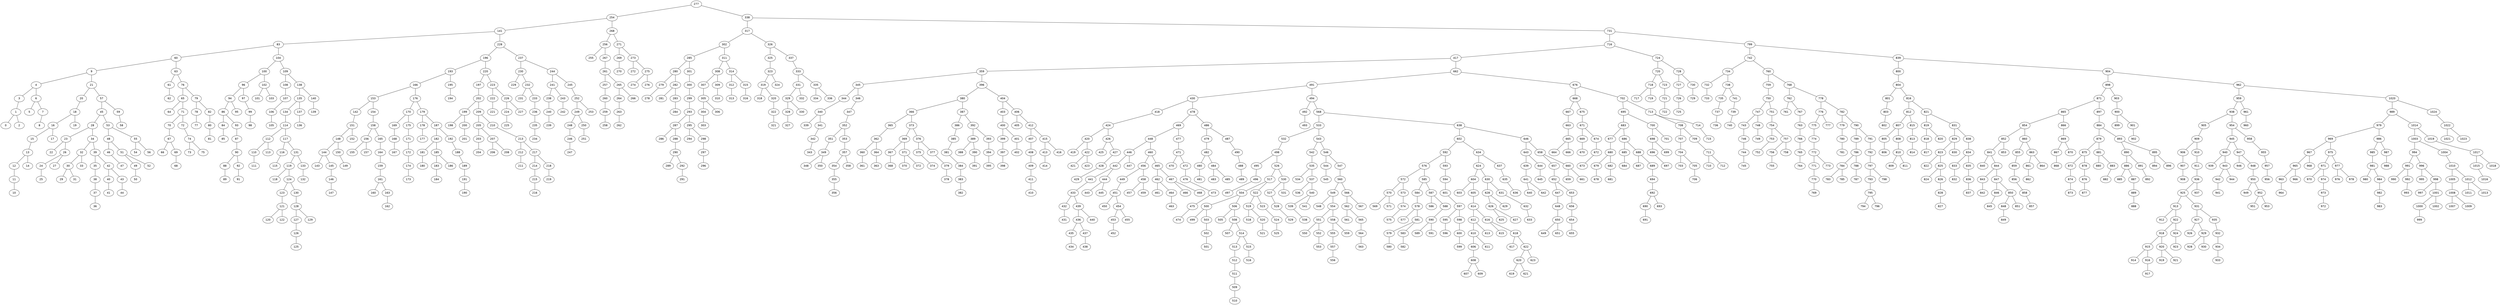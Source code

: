 graph BST {
    node [fontname="Helvetica"];
    277 [label="277"];
    277 -- 254;
    254 [label="254"];
    254 -- 141;
    141 [label="141"];
    141 -- 83;
    83 [label="83"];
    83 -- 60;
    60 [label="60"];
    60 -- 9;
    9 [label="9"];
    9 -- 4;
    4 [label="4"];
    4 -- 3;
    3 [label="3"];
    3 -- 1;
    1 [label="1"];
    1 -- 0;
    0 [label="0"];
    1 -- 2;
    2 [label="2"];
    4 -- 6;
    6 [label="6"];
    6 -- 5;
    5 [label="5"];
    6 -- 7;
    7 [label="7"];
    7 -- 8;
    8 [label="8"];
    9 -- 21;
    21 [label="21"];
    21 -- 20;
    20 [label="20"];
    20 -- 18;
    18 [label="18"];
    18 -- 16;
    16 [label="16"];
    16 -- 15;
    15 [label="15"];
    15 -- 13;
    13 [label="13"];
    13 -- 12;
    12 [label="12"];
    12 -- 11;
    11 [label="11"];
    11 -- 10;
    10 [label="10"];
    13 -- 14;
    14 [label="14"];
    16 -- 17;
    17 [label="17"];
    18 -- 19;
    19 [label="19"];
    21 -- 57;
    57 [label="57"];
    57 -- 45;
    45 [label="45"];
    45 -- 28;
    28 [label="28"];
    28 -- 23;
    23 [label="23"];
    23 -- 22;
    22 [label="22"];
    23 -- 26;
    26 [label="26"];
    26 -- 24;
    24 [label="24"];
    24 -- 25;
    25 [label="25"];
    26 -- 27;
    27 [label="27"];
    28 -- 34;
    34 [label="34"];
    34 -- 32;
    32 [label="32"];
    32 -- 30;
    30 [label="30"];
    30 -- 29;
    29 [label="29"];
    30 -- 31;
    31 [label="31"];
    32 -- 33;
    33 [label="33"];
    34 -- 39;
    39 [label="39"];
    39 -- 35;
    35 [label="35"];
    35 -- 38;
    38 [label="38"];
    38 -- 37;
    37 [label="37"];
    37 -- 36;
    36 [label="36"];
    39 -- 42;
    42 [label="42"];
    42 -- 40;
    40 [label="40"];
    40 -- 41;
    41 [label="41"];
    42 -- 43;
    43 [label="43"];
    43 -- 44;
    44 [label="44"];
    45 -- 53;
    53 [label="53"];
    53 -- 48;
    48 [label="48"];
    48 -- 46;
    46 [label="46"];
    46 -- 47;
    47 [label="47"];
    48 -- 51;
    51 [label="51"];
    51 -- 49;
    49 [label="49"];
    49 -- 50;
    50 [label="50"];
    51 -- 52;
    52 [label="52"];
    53 -- 55;
    55 [label="55"];
    55 -- 54;
    54 [label="54"];
    55 -- 56;
    56 [label="56"];
    57 -- 59;
    59 [label="59"];
    59 -- 58;
    58 [label="58"];
    60 -- 63;
    63 [label="63"];
    63 -- 61;
    61 [label="61"];
    61 -- 62;
    62 [label="62"];
    63 -- 76;
    76 [label="76"];
    76 -- 65;
    65 [label="65"];
    65 -- 64;
    64 [label="64"];
    65 -- 71;
    71 [label="71"];
    71 -- 70;
    70 [label="70"];
    70 -- 67;
    67 [label="67"];
    67 -- 66;
    66 [label="66"];
    67 -- 69;
    69 [label="69"];
    69 -- 68;
    68 [label="68"];
    71 -- 72;
    72 [label="72"];
    72 -- 74;
    74 [label="74"];
    74 -- 73;
    73 [label="73"];
    74 -- 75;
    75 [label="75"];
    76 -- 79;
    79 [label="79"];
    79 -- 78;
    78 [label="78"];
    78 -- 77;
    77 [label="77"];
    79 -- 82;
    82 [label="82"];
    82 -- 80;
    80 [label="80"];
    80 -- 81;
    81 [label="81"];
    83 -- 104;
    104 [label="104"];
    104 -- 100;
    100 [label="100"];
    100 -- 96;
    96 [label="96"];
    96 -- 94;
    94 [label="94"];
    94 -- 86;
    86 [label="86"];
    86 -- 84;
    84 [label="84"];
    84 -- 85;
    85 [label="85"];
    86 -- 93;
    93 [label="93"];
    93 -- 87;
    87 [label="87"];
    87 -- 90;
    90 [label="90"];
    90 -- 88;
    88 [label="88"];
    88 -- 89;
    89 [label="89"];
    90 -- 92;
    92 [label="92"];
    92 -- 91;
    91 [label="91"];
    94 -- 95;
    95 [label="95"];
    96 -- 97;
    97 [label="97"];
    97 -- 99;
    99 [label="99"];
    99 -- 98;
    98 [label="98"];
    100 -- 102;
    102 [label="102"];
    102 -- 101;
    101 [label="101"];
    102 -- 103;
    103 [label="103"];
    104 -- 109;
    109 [label="109"];
    109 -- 108;
    108 [label="108"];
    108 -- 107;
    107 [label="107"];
    107 -- 106;
    106 [label="106"];
    106 -- 105;
    105 [label="105"];
    109 -- 138;
    138 [label="138"];
    138 -- 135;
    135 [label="135"];
    135 -- 134;
    134 [label="134"];
    134 -- 114;
    114 [label="114"];
    114 -- 112;
    112 [label="112"];
    112 -- 110;
    110 [label="110"];
    110 -- 111;
    111 [label="111"];
    112 -- 113;
    113 [label="113"];
    114 -- 117;
    117 [label="117"];
    117 -- 116;
    116 [label="116"];
    116 -- 115;
    115 [label="115"];
    117 -- 131;
    131 [label="131"];
    131 -- 119;
    119 [label="119"];
    119 -- 118;
    118 [label="118"];
    119 -- 124;
    124 [label="124"];
    124 -- 123;
    123 [label="123"];
    123 -- 121;
    121 [label="121"];
    121 -- 120;
    120 [label="120"];
    121 -- 122;
    122 [label="122"];
    124 -- 130;
    130 [label="130"];
    130 -- 128;
    128 [label="128"];
    128 -- 127;
    127 [label="127"];
    127 -- 126;
    126 [label="126"];
    126 -- 125;
    125 [label="125"];
    128 -- 129;
    129 [label="129"];
    131 -- 133;
    133 [label="133"];
    133 -- 132;
    132 [label="132"];
    135 -- 137;
    137 [label="137"];
    137 -- 136;
    136 [label="136"];
    138 -- 140;
    140 [label="140"];
    140 -- 139;
    139 [label="139"];
    141 -- 228;
    228 [label="228"];
    228 -- 196;
    196 [label="196"];
    196 -- 193;
    193 [label="193"];
    193 -- 166;
    166 [label="166"];
    166 -- 153;
    153 [label="153"];
    153 -- 142;
    142 [label="142"];
    142 -- 151;
    151 [label="151"];
    151 -- 148;
    148 [label="148"];
    148 -- 144;
    144 [label="144"];
    144 -- 143;
    143 [label="143"];
    144 -- 145;
    145 [label="145"];
    145 -- 146;
    146 [label="146"];
    146 -- 147;
    147 [label="147"];
    148 -- 150;
    150 [label="150"];
    150 -- 149;
    149 [label="149"];
    151 -- 152;
    152 [label="152"];
    153 -- 154;
    154 [label="154"];
    154 -- 158;
    158 [label="158"];
    158 -- 156;
    156 [label="156"];
    156 -- 155;
    155 [label="155"];
    156 -- 157;
    157 [label="157"];
    158 -- 165;
    165 [label="165"];
    165 -- 164;
    164 [label="164"];
    164 -- 159;
    159 [label="159"];
    159 -- 161;
    161 [label="161"];
    161 -- 160;
    160 [label="160"];
    161 -- 163;
    163 [label="163"];
    163 -- 162;
    162 [label="162"];
    166 -- 176;
    176 [label="176"];
    176 -- 170;
    170 [label="170"];
    170 -- 169;
    169 [label="169"];
    169 -- 168;
    168 [label="168"];
    168 -- 167;
    167 [label="167"];
    170 -- 175;
    175 [label="175"];
    175 -- 171;
    171 [label="171"];
    171 -- 172;
    172 [label="172"];
    172 -- 174;
    174 [label="174"];
    174 -- 173;
    173 [label="173"];
    176 -- 179;
    179 [label="179"];
    179 -- 178;
    178 [label="178"];
    178 -- 177;
    177 [label="177"];
    179 -- 187;
    187 [label="187"];
    187 -- 182;
    182 [label="182"];
    182 -- 181;
    181 [label="181"];
    181 -- 180;
    180 [label="180"];
    182 -- 185;
    185 [label="185"];
    185 -- 183;
    183 [label="183"];
    183 -- 184;
    184 [label="184"];
    185 -- 186;
    186 [label="186"];
    187 -- 192;
    192 [label="192"];
    192 -- 188;
    188 [label="188"];
    188 -- 189;
    189 [label="189"];
    189 -- 191;
    191 [label="191"];
    191 -- 190;
    190 [label="190"];
    193 -- 195;
    195 [label="195"];
    195 -- 194;
    194 [label="194"];
    196 -- 220;
    220 [label="220"];
    220 -- 197;
    197 [label="197"];
    197 -- 202;
    202 [label="202"];
    202 -- 199;
    199 [label="199"];
    199 -- 198;
    198 [label="198"];
    199 -- 200;
    200 [label="200"];
    200 -- 201;
    201 [label="201"];
    202 -- 209;
    209 [label="209"];
    209 -- 205;
    205 [label="205"];
    205 -- 203;
    203 [label="203"];
    203 -- 204;
    204 [label="204"];
    205 -- 207;
    207 [label="207"];
    207 -- 206;
    206 [label="206"];
    207 -- 208;
    208 [label="208"];
    209 -- 210;
    210 [label="210"];
    210 -- 213;
    213 [label="213"];
    213 -- 212;
    212 [label="212"];
    212 -- 211;
    211 [label="211"];
    213 -- 217;
    217 [label="217"];
    217 -- 214;
    214 [label="214"];
    214 -- 215;
    215 [label="215"];
    215 -- 216;
    216 [label="216"];
    217 -- 218;
    218 [label="218"];
    218 -- 219;
    219 [label="219"];
    220 -- 223;
    223 [label="223"];
    223 -- 222;
    222 [label="222"];
    222 -- 221;
    221 [label="221"];
    223 -- 226;
    226 [label="226"];
    226 -- 224;
    224 [label="224"];
    224 -- 225;
    225 [label="225"];
    226 -- 227;
    227 [label="227"];
    228 -- 237;
    237 [label="237"];
    237 -- 230;
    230 [label="230"];
    230 -- 229;
    229 [label="229"];
    230 -- 232;
    232 [label="232"];
    232 -- 231;
    231 [label="231"];
    232 -- 233;
    233 [label="233"];
    233 -- 236;
    236 [label="236"];
    236 -- 235;
    235 [label="235"];
    235 -- 234;
    234 [label="234"];
    237 -- 244;
    244 [label="244"];
    244 -- 241;
    241 [label="241"];
    241 -- 238;
    238 [label="238"];
    238 -- 240;
    240 [label="240"];
    240 -- 239;
    239 [label="239"];
    241 -- 243;
    243 [label="243"];
    243 -- 242;
    242 [label="242"];
    244 -- 245;
    245 [label="245"];
    245 -- 252;
    252 [label="252"];
    252 -- 249;
    249 [label="249"];
    249 -- 248;
    248 [label="248"];
    248 -- 246;
    246 [label="246"];
    246 -- 247;
    247 [label="247"];
    249 -- 250;
    250 [label="250"];
    250 -- 251;
    251 [label="251"];
    252 -- 253;
    253 [label="253"];
    254 -- 268;
    268 [label="268"];
    268 -- 256;
    256 [label="256"];
    256 -- 255;
    255 [label="255"];
    256 -- 267;
    267 [label="267"];
    267 -- 261;
    261 [label="261"];
    261 -- 257;
    257 [label="257"];
    257 -- 260;
    260 [label="260"];
    260 -- 259;
    259 [label="259"];
    259 -- 258;
    258 [label="258"];
    261 -- 265;
    265 [label="265"];
    265 -- 264;
    264 [label="264"];
    264 -- 263;
    263 [label="263"];
    263 -- 262;
    262 [label="262"];
    265 -- 266;
    266 [label="266"];
    268 -- 271;
    271 [label="271"];
    271 -- 269;
    269 [label="269"];
    269 -- 270;
    270 [label="270"];
    271 -- 273;
    273 [label="273"];
    273 -- 272;
    272 [label="272"];
    273 -- 275;
    275 [label="275"];
    275 -- 274;
    274 [label="274"];
    275 -- 276;
    276 [label="276"];
    277 -- 338;
    338 [label="338"];
    338 -- 317;
    317 [label="317"];
    317 -- 302;
    302 [label="302"];
    302 -- 285;
    285 [label="285"];
    285 -- 280;
    280 [label="280"];
    280 -- 279;
    279 [label="279"];
    279 -- 278;
    278 [label="278"];
    280 -- 282;
    282 [label="282"];
    282 -- 281;
    281 [label="281"];
    282 -- 283;
    283 [label="283"];
    283 -- 284;
    284 [label="284"];
    285 -- 301;
    301 [label="301"];
    301 -- 300;
    300 [label="300"];
    300 -- 299;
    299 [label="299"];
    299 -- 293;
    293 [label="293"];
    293 -- 287;
    287 [label="287"];
    287 -- 286;
    286 [label="286"];
    287 -- 288;
    288 [label="288"];
    288 -- 290;
    290 [label="290"];
    290 -- 289;
    289 [label="289"];
    290 -- 292;
    292 [label="292"];
    292 -- 291;
    291 [label="291"];
    293 -- 295;
    295 [label="295"];
    295 -- 294;
    294 [label="294"];
    295 -- 298;
    298 [label="298"];
    298 -- 297;
    297 [label="297"];
    297 -- 296;
    296 [label="296"];
    302 -- 311;
    311 [label="311"];
    311 -- 308;
    308 [label="308"];
    308 -- 307;
    307 [label="307"];
    307 -- 305;
    305 [label="305"];
    305 -- 304;
    304 [label="304"];
    304 -- 303;
    303 [label="303"];
    305 -- 306;
    306 [label="306"];
    308 -- 309;
    309 [label="309"];
    309 -- 310;
    310 [label="310"];
    311 -- 314;
    314 [label="314"];
    314 -- 312;
    312 [label="312"];
    312 -- 313;
    313 [label="313"];
    314 -- 315;
    315 [label="315"];
    315 -- 316;
    316 [label="316"];
    317 -- 326;
    326 [label="326"];
    326 -- 325;
    325 [label="325"];
    325 -- 323;
    323 [label="323"];
    323 -- 319;
    319 [label="319"];
    319 -- 318;
    318 [label="318"];
    319 -- 320;
    320 [label="320"];
    320 -- 322;
    322 [label="322"];
    322 -- 321;
    321 [label="321"];
    323 -- 324;
    324 [label="324"];
    326 -- 337;
    337 [label="337"];
    337 -- 333;
    333 [label="333"];
    333 -- 331;
    331 [label="331"];
    331 -- 329;
    329 [label="329"];
    329 -- 328;
    328 [label="328"];
    328 -- 327;
    327 [label="327"];
    329 -- 330;
    330 [label="330"];
    331 -- 332;
    332 [label="332"];
    333 -- 335;
    335 [label="335"];
    335 -- 334;
    334 [label="334"];
    335 -- 336;
    336 [label="336"];
    338 -- 731;
    731 [label="731"];
    731 -- 716;
    716 [label="716"];
    716 -- 417;
    417 [label="417"];
    417 -- 359;
    359 [label="359"];
    359 -- 345;
    345 [label="345"];
    345 -- 344;
    344 [label="344"];
    344 -- 340;
    340 [label="340"];
    340 -- 339;
    339 [label="339"];
    340 -- 341;
    341 [label="341"];
    341 -- 342;
    342 [label="342"];
    342 -- 343;
    343 [label="343"];
    345 -- 346;
    346 [label="346"];
    346 -- 347;
    347 [label="347"];
    347 -- 352;
    352 [label="352"];
    352 -- 351;
    351 [label="351"];
    351 -- 349;
    349 [label="349"];
    349 -- 348;
    348 [label="348"];
    349 -- 350;
    350 [label="350"];
    352 -- 353;
    353 [label="353"];
    353 -- 357;
    357 [label="357"];
    357 -- 354;
    354 [label="354"];
    354 -- 355;
    355 [label="355"];
    355 -- 356;
    356 [label="356"];
    357 -- 358;
    358 [label="358"];
    359 -- 396;
    396 [label="396"];
    396 -- 380;
    380 [label="380"];
    380 -- 366;
    366 [label="366"];
    366 -- 365;
    365 [label="365"];
    365 -- 362;
    362 [label="362"];
    362 -- 360;
    360 [label="360"];
    360 -- 361;
    361 [label="361"];
    362 -- 364;
    364 [label="364"];
    364 -- 363;
    363 [label="363"];
    366 -- 373;
    373 [label="373"];
    373 -- 369;
    369 [label="369"];
    369 -- 367;
    367 [label="367"];
    367 -- 368;
    368 [label="368"];
    369 -- 371;
    371 [label="371"];
    371 -- 370;
    370 [label="370"];
    371 -- 372;
    372 [label="372"];
    373 -- 376;
    376 [label="376"];
    376 -- 375;
    375 [label="375"];
    375 -- 374;
    374 [label="374"];
    376 -- 377;
    377 [label="377"];
    377 -- 379;
    379 [label="379"];
    379 -- 378;
    378 [label="378"];
    380 -- 387;
    387 [label="387"];
    387 -- 386;
    386 [label="386"];
    386 -- 385;
    385 [label="385"];
    385 -- 381;
    381 [label="381"];
    381 -- 384;
    384 [label="384"];
    384 -- 383;
    383 [label="383"];
    383 -- 382;
    382 [label="382"];
    387 -- 392;
    392 [label="392"];
    392 -- 389;
    389 [label="389"];
    389 -- 388;
    388 [label="388"];
    389 -- 390;
    390 [label="390"];
    390 -- 391;
    391 [label="391"];
    392 -- 393;
    393 [label="393"];
    393 -- 394;
    394 [label="394"];
    394 -- 395;
    395 [label="395"];
    396 -- 404;
    404 [label="404"];
    404 -- 403;
    403 [label="403"];
    403 -- 400;
    400 [label="400"];
    400 -- 399;
    399 [label="399"];
    399 -- 397;
    397 [label="397"];
    397 -- 398;
    398 [label="398"];
    400 -- 401;
    401 [label="401"];
    401 -- 402;
    402 [label="402"];
    404 -- 406;
    406 [label="406"];
    406 -- 405;
    405 [label="405"];
    406 -- 412;
    412 [label="412"];
    412 -- 407;
    407 [label="407"];
    407 -- 408;
    408 [label="408"];
    408 -- 409;
    409 [label="409"];
    409 -- 411;
    411 [label="411"];
    411 -- 410;
    410 [label="410"];
    412 -- 415;
    415 [label="415"];
    415 -- 413;
    413 [label="413"];
    413 -- 414;
    414 [label="414"];
    415 -- 416;
    416 [label="416"];
    417 -- 662;
    662 [label="662"];
    662 -- 491;
    491 [label="491"];
    491 -- 430;
    430 [label="430"];
    430 -- 418;
    418 [label="418"];
    418 -- 424;
    424 [label="424"];
    424 -- 420;
    420 [label="420"];
    420 -- 419;
    419 [label="419"];
    420 -- 422;
    422 [label="422"];
    422 -- 421;
    421 [label="421"];
    422 -- 423;
    423 [label="423"];
    424 -- 426;
    426 [label="426"];
    426 -- 425;
    425 [label="425"];
    426 -- 427;
    427 [label="427"];
    427 -- 428;
    428 [label="428"];
    428 -- 429;
    429 [label="429"];
    430 -- 478;
    478 [label="478"];
    478 -- 469;
    469 [label="469"];
    469 -- 448;
    448 [label="448"];
    448 -- 446;
    446 [label="446"];
    446 -- 442;
    442 [label="442"];
    442 -- 441;
    441 [label="441"];
    441 -- 433;
    433 [label="433"];
    433 -- 432;
    432 [label="432"];
    432 -- 431;
    431 [label="431"];
    433 -- 439;
    439 [label="439"];
    439 -- 436;
    436 [label="436"];
    436 -- 435;
    435 [label="435"];
    435 -- 434;
    434 [label="434"];
    436 -- 437;
    437 [label="437"];
    437 -- 438;
    438 [label="438"];
    439 -- 440;
    440 [label="440"];
    442 -- 444;
    444 [label="444"];
    444 -- 443;
    443 [label="443"];
    444 -- 445;
    445 [label="445"];
    446 -- 447;
    447 [label="447"];
    448 -- 460;
    460 [label="460"];
    460 -- 456;
    456 [label="456"];
    456 -- 449;
    449 [label="449"];
    449 -- 451;
    451 [label="451"];
    451 -- 450;
    450 [label="450"];
    451 -- 454;
    454 [label="454"];
    454 -- 453;
    453 [label="453"];
    453 -- 452;
    452 [label="452"];
    454 -- 455;
    455 [label="455"];
    456 -- 458;
    458 [label="458"];
    458 -- 457;
    457 [label="457"];
    458 -- 459;
    459 [label="459"];
    460 -- 465;
    465 [label="465"];
    465 -- 462;
    462 [label="462"];
    462 -- 461;
    461 [label="461"];
    462 -- 464;
    464 [label="464"];
    464 -- 463;
    463 [label="463"];
    465 -- 467;
    467 [label="467"];
    467 -- 466;
    466 [label="466"];
    467 -- 468;
    468 [label="468"];
    469 -- 477;
    477 [label="477"];
    477 -- 471;
    471 [label="471"];
    471 -- 470;
    470 [label="470"];
    471 -- 472;
    472 [label="472"];
    472 -- 476;
    476 [label="476"];
    476 -- 473;
    473 [label="473"];
    473 -- 475;
    475 [label="475"];
    475 -- 474;
    474 [label="474"];
    478 -- 486;
    486 [label="486"];
    486 -- 479;
    479 [label="479"];
    479 -- 482;
    482 [label="482"];
    482 -- 480;
    480 [label="480"];
    480 -- 481;
    481 [label="481"];
    482 -- 484;
    484 [label="484"];
    484 -- 483;
    483 [label="483"];
    484 -- 485;
    485 [label="485"];
    486 -- 487;
    487 [label="487"];
    487 -- 490;
    490 [label="490"];
    490 -- 488;
    488 [label="488"];
    488 -- 489;
    489 [label="489"];
    491 -- 494;
    494 [label="494"];
    494 -- 492;
    492 [label="492"];
    492 -- 493;
    493 [label="493"];
    494 -- 568;
    568 [label="568"];
    568 -- 533;
    533 [label="533"];
    533 -- 532;
    532 [label="532"];
    532 -- 498;
    498 [label="498"];
    498 -- 495;
    495 [label="495"];
    495 -- 496;
    496 [label="496"];
    496 -- 497;
    497 [label="497"];
    498 -- 526;
    526 [label="526"];
    526 -- 517;
    517 [label="517"];
    517 -- 504;
    504 [label="504"];
    504 -- 500;
    500 [label="500"];
    500 -- 499;
    499 [label="499"];
    500 -- 503;
    503 [label="503"];
    503 -- 502;
    502 [label="502"];
    502 -- 501;
    501 [label="501"];
    504 -- 506;
    506 [label="506"];
    506 -- 505;
    505 [label="505"];
    506 -- 508;
    508 [label="508"];
    508 -- 507;
    507 [label="507"];
    508 -- 514;
    514 [label="514"];
    514 -- 513;
    513 [label="513"];
    513 -- 512;
    512 [label="512"];
    512 -- 511;
    511 [label="511"];
    511 -- 509;
    509 [label="509"];
    509 -- 510;
    510 [label="510"];
    514 -- 515;
    515 [label="515"];
    515 -- 516;
    516 [label="516"];
    517 -- 522;
    522 [label="522"];
    522 -- 519;
    519 [label="519"];
    519 -- 518;
    518 [label="518"];
    519 -- 520;
    520 [label="520"];
    520 -- 521;
    521 [label="521"];
    522 -- 523;
    523 [label="523"];
    523 -- 524;
    524 [label="524"];
    524 -- 525;
    525 [label="525"];
    526 -- 530;
    530 [label="530"];
    530 -- 527;
    527 [label="527"];
    527 -- 528;
    528 [label="528"];
    528 -- 529;
    529 [label="529"];
    530 -- 531;
    531 [label="531"];
    533 -- 543;
    543 [label="543"];
    543 -- 542;
    542 [label="542"];
    542 -- 535;
    535 [label="535"];
    535 -- 534;
    534 [label="534"];
    535 -- 537;
    537 [label="537"];
    537 -- 536;
    536 [label="536"];
    537 -- 540;
    540 [label="540"];
    540 -- 539;
    539 [label="539"];
    539 -- 538;
    538 [label="538"];
    540 -- 541;
    541 [label="541"];
    543 -- 546;
    546 [label="546"];
    546 -- 544;
    544 [label="544"];
    544 -- 545;
    545 [label="545"];
    546 -- 547;
    547 [label="547"];
    547 -- 560;
    560 [label="560"];
    560 -- 549;
    549 [label="549"];
    549 -- 548;
    548 [label="548"];
    549 -- 554;
    554 [label="554"];
    554 -- 551;
    551 [label="551"];
    551 -- 550;
    550 [label="550"];
    551 -- 552;
    552 [label="552"];
    552 -- 553;
    553 [label="553"];
    554 -- 558;
    558 [label="558"];
    558 -- 555;
    555 [label="555"];
    555 -- 557;
    557 [label="557"];
    557 -- 556;
    556 [label="556"];
    558 -- 559;
    559 [label="559"];
    560 -- 566;
    566 [label="566"];
    566 -- 562;
    562 [label="562"];
    562 -- 561;
    561 [label="561"];
    562 -- 565;
    565 [label="565"];
    565 -- 564;
    564 [label="564"];
    564 -- 563;
    563 [label="563"];
    566 -- 567;
    567 [label="567"];
    568 -- 638;
    638 [label="638"];
    638 -- 602;
    602 [label="602"];
    602 -- 592;
    592 [label="592"];
    592 -- 576;
    576 [label="576"];
    576 -- 572;
    572 [label="572"];
    572 -- 570;
    570 [label="570"];
    570 -- 569;
    569 [label="569"];
    570 -- 571;
    571 [label="571"];
    572 -- 573;
    573 [label="573"];
    573 -- 574;
    574 [label="574"];
    574 -- 575;
    575 [label="575"];
    576 -- 585;
    585 [label="585"];
    585 -- 584;
    584 [label="584"];
    584 -- 578;
    578 [label="578"];
    578 -- 577;
    577 [label="577"];
    578 -- 581;
    581 [label="581"];
    581 -- 579;
    579 [label="579"];
    579 -- 580;
    580 [label="580"];
    581 -- 583;
    583 [label="583"];
    583 -- 582;
    582 [label="582"];
    585 -- 587;
    587 [label="587"];
    587 -- 586;
    586 [label="586"];
    587 -- 588;
    588 [label="588"];
    588 -- 590;
    590 [label="590"];
    590 -- 589;
    589 [label="589"];
    590 -- 591;
    591 [label="591"];
    592 -- 593;
    593 [label="593"];
    593 -- 594;
    594 [label="594"];
    594 -- 601;
    601 [label="601"];
    601 -- 597;
    597 [label="597"];
    597 -- 595;
    595 [label="595"];
    595 -- 596;
    596 [label="596"];
    597 -- 598;
    598 [label="598"];
    598 -- 600;
    600 [label="600"];
    600 -- 599;
    599 [label="599"];
    602 -- 634;
    634 [label="634"];
    634 -- 624;
    624 [label="624"];
    624 -- 604;
    604 [label="604"];
    604 -- 603;
    603 [label="603"];
    604 -- 605;
    605 [label="605"];
    605 -- 614;
    614 [label="614"];
    614 -- 612;
    612 [label="612"];
    612 -- 610;
    610 [label="610"];
    610 -- 606;
    606 [label="606"];
    606 -- 608;
    608 [label="608"];
    608 -- 607;
    607 [label="607"];
    608 -- 609;
    609 [label="609"];
    610 -- 611;
    611 [label="611"];
    612 -- 613;
    613 [label="613"];
    614 -- 616;
    616 [label="616"];
    616 -- 615;
    615 [label="615"];
    616 -- 618;
    618 [label="618"];
    618 -- 617;
    617 [label="617"];
    618 -- 622;
    622 [label="622"];
    622 -- 620;
    620 [label="620"];
    620 -- 619;
    619 [label="619"];
    620 -- 621;
    621 [label="621"];
    622 -- 623;
    623 [label="623"];
    624 -- 630;
    630 [label="630"];
    630 -- 628;
    628 [label="628"];
    628 -- 626;
    626 [label="626"];
    626 -- 625;
    625 [label="625"];
    626 -- 627;
    627 [label="627"];
    628 -- 629;
    629 [label="629"];
    630 -- 631;
    631 [label="631"];
    631 -- 632;
    632 [label="632"];
    632 -- 633;
    633 [label="633"];
    634 -- 637;
    637 [label="637"];
    637 -- 635;
    635 [label="635"];
    635 -- 636;
    636 [label="636"];
    638 -- 646;
    646 [label="646"];
    646 -- 643;
    643 [label="643"];
    643 -- 639;
    639 [label="639"];
    639 -- 641;
    641 [label="641"];
    641 -- 640;
    640 [label="640"];
    641 -- 642;
    642 [label="642"];
    643 -- 644;
    644 [label="644"];
    644 -- 645;
    645 [label="645"];
    646 -- 658;
    658 [label="658"];
    658 -- 657;
    657 [label="657"];
    657 -- 652;
    652 [label="652"];
    652 -- 647;
    647 [label="647"];
    647 -- 648;
    648 [label="648"];
    648 -- 650;
    650 [label="650"];
    650 -- 649;
    649 [label="649"];
    650 -- 651;
    651 [label="651"];
    652 -- 653;
    653 [label="653"];
    653 -- 656;
    656 [label="656"];
    656 -- 654;
    654 [label="654"];
    654 -- 655;
    655 [label="655"];
    658 -- 660;
    660 [label="660"];
    660 -- 659;
    659 [label="659"];
    660 -- 661;
    661 [label="661"];
    662 -- 676;
    676 [label="676"];
    676 -- 668;
    668 [label="668"];
    668 -- 667;
    667 [label="667"];
    667 -- 663;
    663 [label="663"];
    663 -- 665;
    665 [label="665"];
    665 -- 664;
    664 [label="664"];
    665 -- 666;
    666 [label="666"];
    668 -- 675;
    675 [label="675"];
    675 -- 671;
    671 [label="671"];
    671 -- 669;
    669 [label="669"];
    669 -- 670;
    670 [label="670"];
    671 -- 674;
    674 [label="674"];
    674 -- 672;
    672 [label="672"];
    672 -- 673;
    673 [label="673"];
    676 -- 702;
    702 [label="702"];
    702 -- 695;
    695 [label="695"];
    695 -- 683;
    683 [label="683"];
    683 -- 677;
    677 [label="677"];
    677 -- 680;
    680 [label="680"];
    680 -- 679;
    679 [label="679"];
    679 -- 678;
    678 [label="678"];
    680 -- 682;
    682 [label="682"];
    682 -- 681;
    681 [label="681"];
    683 -- 686;
    686 [label="686"];
    686 -- 685;
    685 [label="685"];
    685 -- 684;
    684 [label="684"];
    686 -- 688;
    688 [label="688"];
    688 -- 687;
    687 [label="687"];
    688 -- 689;
    689 [label="689"];
    689 -- 694;
    694 [label="694"];
    694 -- 692;
    692 [label="692"];
    692 -- 690;
    690 [label="690"];
    690 -- 691;
    691 [label="691"];
    692 -- 693;
    693 [label="693"];
    695 -- 700;
    700 [label="700"];
    700 -- 698;
    698 [label="698"];
    698 -- 696;
    696 [label="696"];
    696 -- 697;
    697 [label="697"];
    698 -- 699;
    699 [label="699"];
    700 -- 701;
    701 [label="701"];
    702 -- 713;
    713 [label="713"];
    713 -- 708;
    708 [label="708"];
    708 -- 707;
    707 [label="707"];
    707 -- 704;
    704 [label="704"];
    704 -- 703;
    703 [label="703"];
    704 -- 705;
    705 [label="705"];
    705 -- 706;
    706 [label="706"];
    708 -- 709;
    709 [label="709"];
    709 -- 711;
    711 [label="711"];
    711 -- 710;
    710 [label="710"];
    711 -- 712;
    712 [label="712"];
    713 -- 714;
    714 [label="714"];
    714 -- 715;
    715 [label="715"];
    716 -- 724;
    724 [label="724"];
    724 -- 720;
    720 [label="720"];
    720 -- 718;
    718 [label="718"];
    718 -- 717;
    717 [label="717"];
    718 -- 719;
    719 [label="719"];
    720 -- 723;
    723 [label="723"];
    723 -- 721;
    721 [label="721"];
    721 -- 722;
    722 [label="722"];
    724 -- 728;
    728 [label="728"];
    728 -- 727;
    727 [label="727"];
    727 -- 726;
    726 [label="726"];
    726 -- 725;
    725 [label="725"];
    728 -- 730;
    730 [label="730"];
    730 -- 729;
    729 [label="729"];
    731 -- 799;
    799 [label="799"];
    799 -- 742;
    742 [label="742"];
    742 -- 734;
    734 [label="734"];
    734 -- 732;
    732 [label="732"];
    732 -- 733;
    733 [label="733"];
    734 -- 738;
    738 [label="738"];
    738 -- 735;
    735 [label="735"];
    735 -- 737;
    737 [label="737"];
    737 -- 736;
    736 [label="736"];
    738 -- 741;
    741 [label="741"];
    741 -- 739;
    739 [label="739"];
    739 -- 740;
    740 [label="740"];
    742 -- 760;
    760 [label="760"];
    760 -- 759;
    759 [label="759"];
    759 -- 750;
    750 [label="750"];
    750 -- 747;
    747 [label="747"];
    747 -- 743;
    743 [label="743"];
    743 -- 746;
    746 [label="746"];
    746 -- 744;
    744 [label="744"];
    744 -- 745;
    745 [label="745"];
    747 -- 748;
    748 [label="748"];
    748 -- 749;
    749 [label="749"];
    750 -- 751;
    751 [label="751"];
    751 -- 754;
    754 [label="754"];
    754 -- 753;
    753 [label="753"];
    753 -- 752;
    752 [label="752"];
    754 -- 757;
    757 [label="757"];
    757 -- 756;
    756 [label="756"];
    756 -- 755;
    755 [label="755"];
    757 -- 758;
    758 [label="758"];
    760 -- 768;
    768 [label="768"];
    768 -- 762;
    762 [label="762"];
    762 -- 761;
    761 [label="761"];
    762 -- 767;
    767 [label="767"];
    767 -- 763;
    763 [label="763"];
    763 -- 766;
    766 [label="766"];
    766 -- 765;
    765 [label="765"];
    765 -- 764;
    764 [label="764"];
    768 -- 778;
    778 [label="778"];
    778 -- 776;
    776 [label="776"];
    776 -- 775;
    775 [label="775"];
    775 -- 774;
    774 [label="774"];
    774 -- 772;
    772 [label="772"];
    772 -- 771;
    771 [label="771"];
    771 -- 770;
    770 [label="770"];
    770 -- 769;
    769 [label="769"];
    772 -- 773;
    773 [label="773"];
    776 -- 777;
    777 [label="777"];
    778 -- 782;
    782 [label="782"];
    782 -- 779;
    779 [label="779"];
    779 -- 780;
    780 [label="780"];
    780 -- 781;
    781 [label="781"];
    782 -- 790;
    790 [label="790"];
    790 -- 789;
    789 [label="789"];
    789 -- 786;
    786 [label="786"];
    786 -- 784;
    784 [label="784"];
    784 -- 783;
    783 [label="783"];
    784 -- 785;
    785 [label="785"];
    786 -- 788;
    788 [label="788"];
    788 -- 787;
    787 [label="787"];
    790 -- 791;
    791 [label="791"];
    791 -- 792;
    792 [label="792"];
    792 -- 797;
    797 [label="797"];
    797 -- 793;
    793 [label="793"];
    793 -- 795;
    795 [label="795"];
    795 -- 794;
    794 [label="794"];
    795 -- 796;
    796 [label="796"];
    797 -- 798;
    798 [label="798"];
    799 -- 839;
    839 [label="839"];
    839 -- 800;
    800 [label="800"];
    800 -- 804;
    804 [label="804"];
    804 -- 801;
    801 [label="801"];
    801 -- 803;
    803 [label="803"];
    803 -- 802;
    802 [label="802"];
    804 -- 816;
    816 [label="816"];
    816 -- 812;
    812 [label="812"];
    812 -- 807;
    807 [label="807"];
    807 -- 805;
    805 [label="805"];
    805 -- 806;
    806 [label="806"];
    807 -- 808;
    808 [label="808"];
    808 -- 810;
    810 [label="810"];
    810 -- 809;
    809 [label="809"];
    810 -- 811;
    811 [label="811"];
    812 -- 815;
    815 [label="815"];
    815 -- 813;
    813 [label="813"];
    813 -- 814;
    814 [label="814"];
    816 -- 821;
    821 [label="821"];
    821 -- 819;
    819 [label="819"];
    819 -- 818;
    818 [label="818"];
    818 -- 817;
    817 [label="817"];
    819 -- 820;
    820 [label="820"];
    821 -- 831;
    831 [label="831"];
    831 -- 829;
    829 [label="829"];
    829 -- 823;
    823 [label="823"];
    823 -- 822;
    822 [label="822"];
    823 -- 825;
    825 [label="825"];
    825 -- 824;
    824 [label="824"];
    825 -- 826;
    826 [label="826"];
    826 -- 828;
    828 [label="828"];
    828 -- 827;
    827 [label="827"];
    829 -- 830;
    830 [label="830"];
    831 -- 838;
    838 [label="838"];
    838 -- 834;
    834 [label="834"];
    834 -- 833;
    833 [label="833"];
    833 -- 832;
    832 [label="832"];
    834 -- 835;
    835 [label="835"];
    835 -- 836;
    836 [label="836"];
    836 -- 837;
    837 [label="837"];
    839 -- 904;
    904 [label="904"];
    904 -- 898;
    898 [label="898"];
    898 -- 871;
    871 [label="871"];
    871 -- 865;
    865 [label="865"];
    865 -- 854;
    854 [label="854"];
    854 -- 852;
    852 [label="852"];
    852 -- 841;
    841 [label="841"];
    841 -- 840;
    840 [label="840"];
    841 -- 844;
    844 [label="844"];
    844 -- 843;
    843 [label="843"];
    843 -- 842;
    842 [label="842"];
    844 -- 847;
    847 [label="847"];
    847 -- 846;
    846 [label="846"];
    846 -- 845;
    845 [label="845"];
    847 -- 850;
    850 [label="850"];
    850 -- 848;
    848 [label="848"];
    848 -- 849;
    849 [label="849"];
    850 -- 851;
    851 [label="851"];
    852 -- 853;
    853 [label="853"];
    854 -- 860;
    860 [label="860"];
    860 -- 855;
    855 [label="855"];
    855 -- 859;
    859 [label="859"];
    859 -- 856;
    856 [label="856"];
    856 -- 858;
    858 [label="858"];
    858 -- 857;
    857 [label="857"];
    860 -- 863;
    863 [label="863"];
    863 -- 861;
    861 [label="861"];
    861 -- 862;
    862 [label="862"];
    863 -- 864;
    864 [label="864"];
    865 -- 866;
    866 [label="866"];
    866 -- 869;
    869 [label="869"];
    869 -- 867;
    867 [label="867"];
    867 -- 868;
    868 [label="868"];
    869 -- 870;
    870 [label="870"];
    871 -- 897;
    897 [label="897"];
    897 -- 884;
    884 [label="884"];
    884 -- 879;
    879 [label="879"];
    879 -- 875;
    875 [label="875"];
    875 -- 872;
    872 [label="872"];
    872 -- 874;
    874 [label="874"];
    874 -- 873;
    873 [label="873"];
    875 -- 878;
    878 [label="878"];
    878 -- 876;
    876 [label="876"];
    876 -- 877;
    877 [label="877"];
    879 -- 881;
    881 [label="881"];
    881 -- 880;
    880 [label="880"];
    881 -- 883;
    883 [label="883"];
    883 -- 882;
    882 [label="882"];
    884 -- 893;
    893 [label="893"];
    893 -- 890;
    890 [label="890"];
    890 -- 886;
    886 [label="886"];
    886 -- 885;
    885 [label="885"];
    886 -- 887;
    887 [label="887"];
    887 -- 889;
    889 [label="889"];
    889 -- 888;
    888 [label="888"];
    890 -- 891;
    891 [label="891"];
    891 -- 892;
    892 [label="892"];
    893 -- 895;
    895 [label="895"];
    895 -- 894;
    894 [label="894"];
    895 -- 896;
    896 [label="896"];
    898 -- 903;
    903 [label="903"];
    903 -- 900;
    900 [label="900"];
    900 -- 899;
    899 [label="899"];
    900 -- 901;
    901 [label="901"];
    901 -- 902;
    902 [label="902"];
    904 -- 962;
    962 [label="962"];
    962 -- 959;
    959 [label="959"];
    959 -- 938;
    938 [label="938"];
    938 -- 905;
    905 [label="905"];
    905 -- 909;
    909 [label="909"];
    909 -- 906;
    906 [label="906"];
    906 -- 907;
    907 [label="907"];
    907 -- 908;
    908 [label="908"];
    909 -- 910;
    910 [label="910"];
    910 -- 911;
    911 [label="911"];
    911 -- 936;
    936 [label="936"];
    936 -- 925;
    925 [label="925"];
    925 -- 913;
    913 [label="913"];
    913 -- 912;
    912 [label="912"];
    913 -- 922;
    922 [label="922"];
    922 -- 918;
    918 [label="918"];
    918 -- 915;
    915 [label="915"];
    915 -- 914;
    914 [label="914"];
    915 -- 916;
    916 [label="916"];
    916 -- 917;
    917 [label="917"];
    918 -- 920;
    920 [label="920"];
    920 -- 919;
    919 [label="919"];
    920 -- 921;
    921 [label="921"];
    922 -- 924;
    924 [label="924"];
    924 -- 923;
    923 [label="923"];
    925 -- 931;
    931 [label="931"];
    931 -- 927;
    927 [label="927"];
    927 -- 926;
    926 [label="926"];
    927 -- 929;
    929 [label="929"];
    929 -- 928;
    928 [label="928"];
    929 -- 930;
    930 [label="930"];
    931 -- 935;
    935 [label="935"];
    935 -- 932;
    932 [label="932"];
    932 -- 934;
    934 [label="934"];
    934 -- 933;
    933 [label="933"];
    936 -- 937;
    937 [label="937"];
    938 -- 954;
    954 [label="954"];
    954 -- 945;
    945 [label="945"];
    945 -- 940;
    940 [label="940"];
    940 -- 939;
    939 [label="939"];
    940 -- 943;
    943 [label="943"];
    943 -- 942;
    942 [label="942"];
    942 -- 941;
    941 [label="941"];
    943 -- 944;
    944 [label="944"];
    945 -- 947;
    947 [label="947"];
    947 -- 946;
    946 [label="946"];
    947 -- 948;
    948 [label="948"];
    948 -- 950;
    950 [label="950"];
    950 -- 949;
    949 [label="949"];
    950 -- 952;
    952 [label="952"];
    952 -- 951;
    951 [label="951"];
    952 -- 953;
    953 [label="953"];
    954 -- 958;
    958 [label="958"];
    958 -- 955;
    955 [label="955"];
    955 -- 957;
    957 [label="957"];
    957 -- 956;
    956 [label="956"];
    959 -- 961;
    961 [label="961"];
    961 -- 960;
    960 [label="960"];
    962 -- 1020;
    1020 [label="1020"];
    1020 -- 989;
    989 [label="989"];
    989 -- 979;
    979 [label="979"];
    979 -- 969;
    969 [label="969"];
    969 -- 967;
    967 [label="967"];
    967 -- 965;
    965 [label="965"];
    965 -- 963;
    963 [label="963"];
    963 -- 964;
    964 [label="964"];
    965 -- 966;
    966 [label="966"];
    967 -- 968;
    968 [label="968"];
    969 -- 975;
    975 [label="975"];
    975 -- 971;
    971 [label="971"];
    971 -- 970;
    970 [label="970"];
    971 -- 974;
    974 [label="974"];
    974 -- 973;
    973 [label="973"];
    973 -- 972;
    972 [label="972"];
    975 -- 977;
    977 [label="977"];
    977 -- 976;
    976 [label="976"];
    977 -- 978;
    978 [label="978"];
    979 -- 986;
    986 [label="986"];
    986 -- 985;
    985 [label="985"];
    985 -- 981;
    981 [label="981"];
    981 -- 980;
    980 [label="980"];
    981 -- 984;
    984 [label="984"];
    984 -- 982;
    982 [label="982"];
    982 -- 983;
    983 [label="983"];
    986 -- 987;
    987 [label="987"];
    987 -- 988;
    988 [label="988"];
    989 -- 1014;
    1014 [label="1014"];
    1014 -- 1003;
    1003 [label="1003"];
    1003 -- 994;
    994 [label="994"];
    994 -- 991;
    991 [label="991"];
    991 -- 990;
    990 [label="990"];
    991 -- 992;
    992 [label="992"];
    992 -- 993;
    993 [label="993"];
    994 -- 996;
    996 [label="996"];
    996 -- 995;
    995 [label="995"];
    996 -- 998;
    998 [label="998"];
    998 -- 997;
    997 [label="997"];
    998 -- 1001;
    1001 [label="1001"];
    1001 -- 1000;
    1000 [label="1000"];
    1000 -- 999;
    999 [label="999"];
    1001 -- 1002;
    1002 [label="1002"];
    1003 -- 1004;
    1004 [label="1004"];
    1004 -- 1010;
    1010 [label="1010"];
    1010 -- 1005;
    1005 [label="1005"];
    1005 -- 1008;
    1008 [label="1008"];
    1008 -- 1007;
    1007 [label="1007"];
    1008 -- 1009;
    1009 [label="1009"];
    1010 -- 1012;
    1012 [label="1012"];
    1012 -- 1011;
    1011 [label="1011"];
    1012 -- 1013;
    1013 [label="1013"];
    1014 -- 1019;
    1019 [label="1019"];
    1019 -- 1017;
    1017 [label="1017"];
    1017 -- 1015;
    1015 [label="1015"];
    1015 -- 1016;
    1016 [label="1016"];
    1017 -- 1018;
    1018 [label="1018"];
    1020 -- 1024;
    1024 [label="1024"];
    1024 -- 1022;
    1022 [label="1022"];
    1022 -- 1021;
    1021 [label="1021"];
    1022 -- 1023;
    1023 [label="1023"];
}
